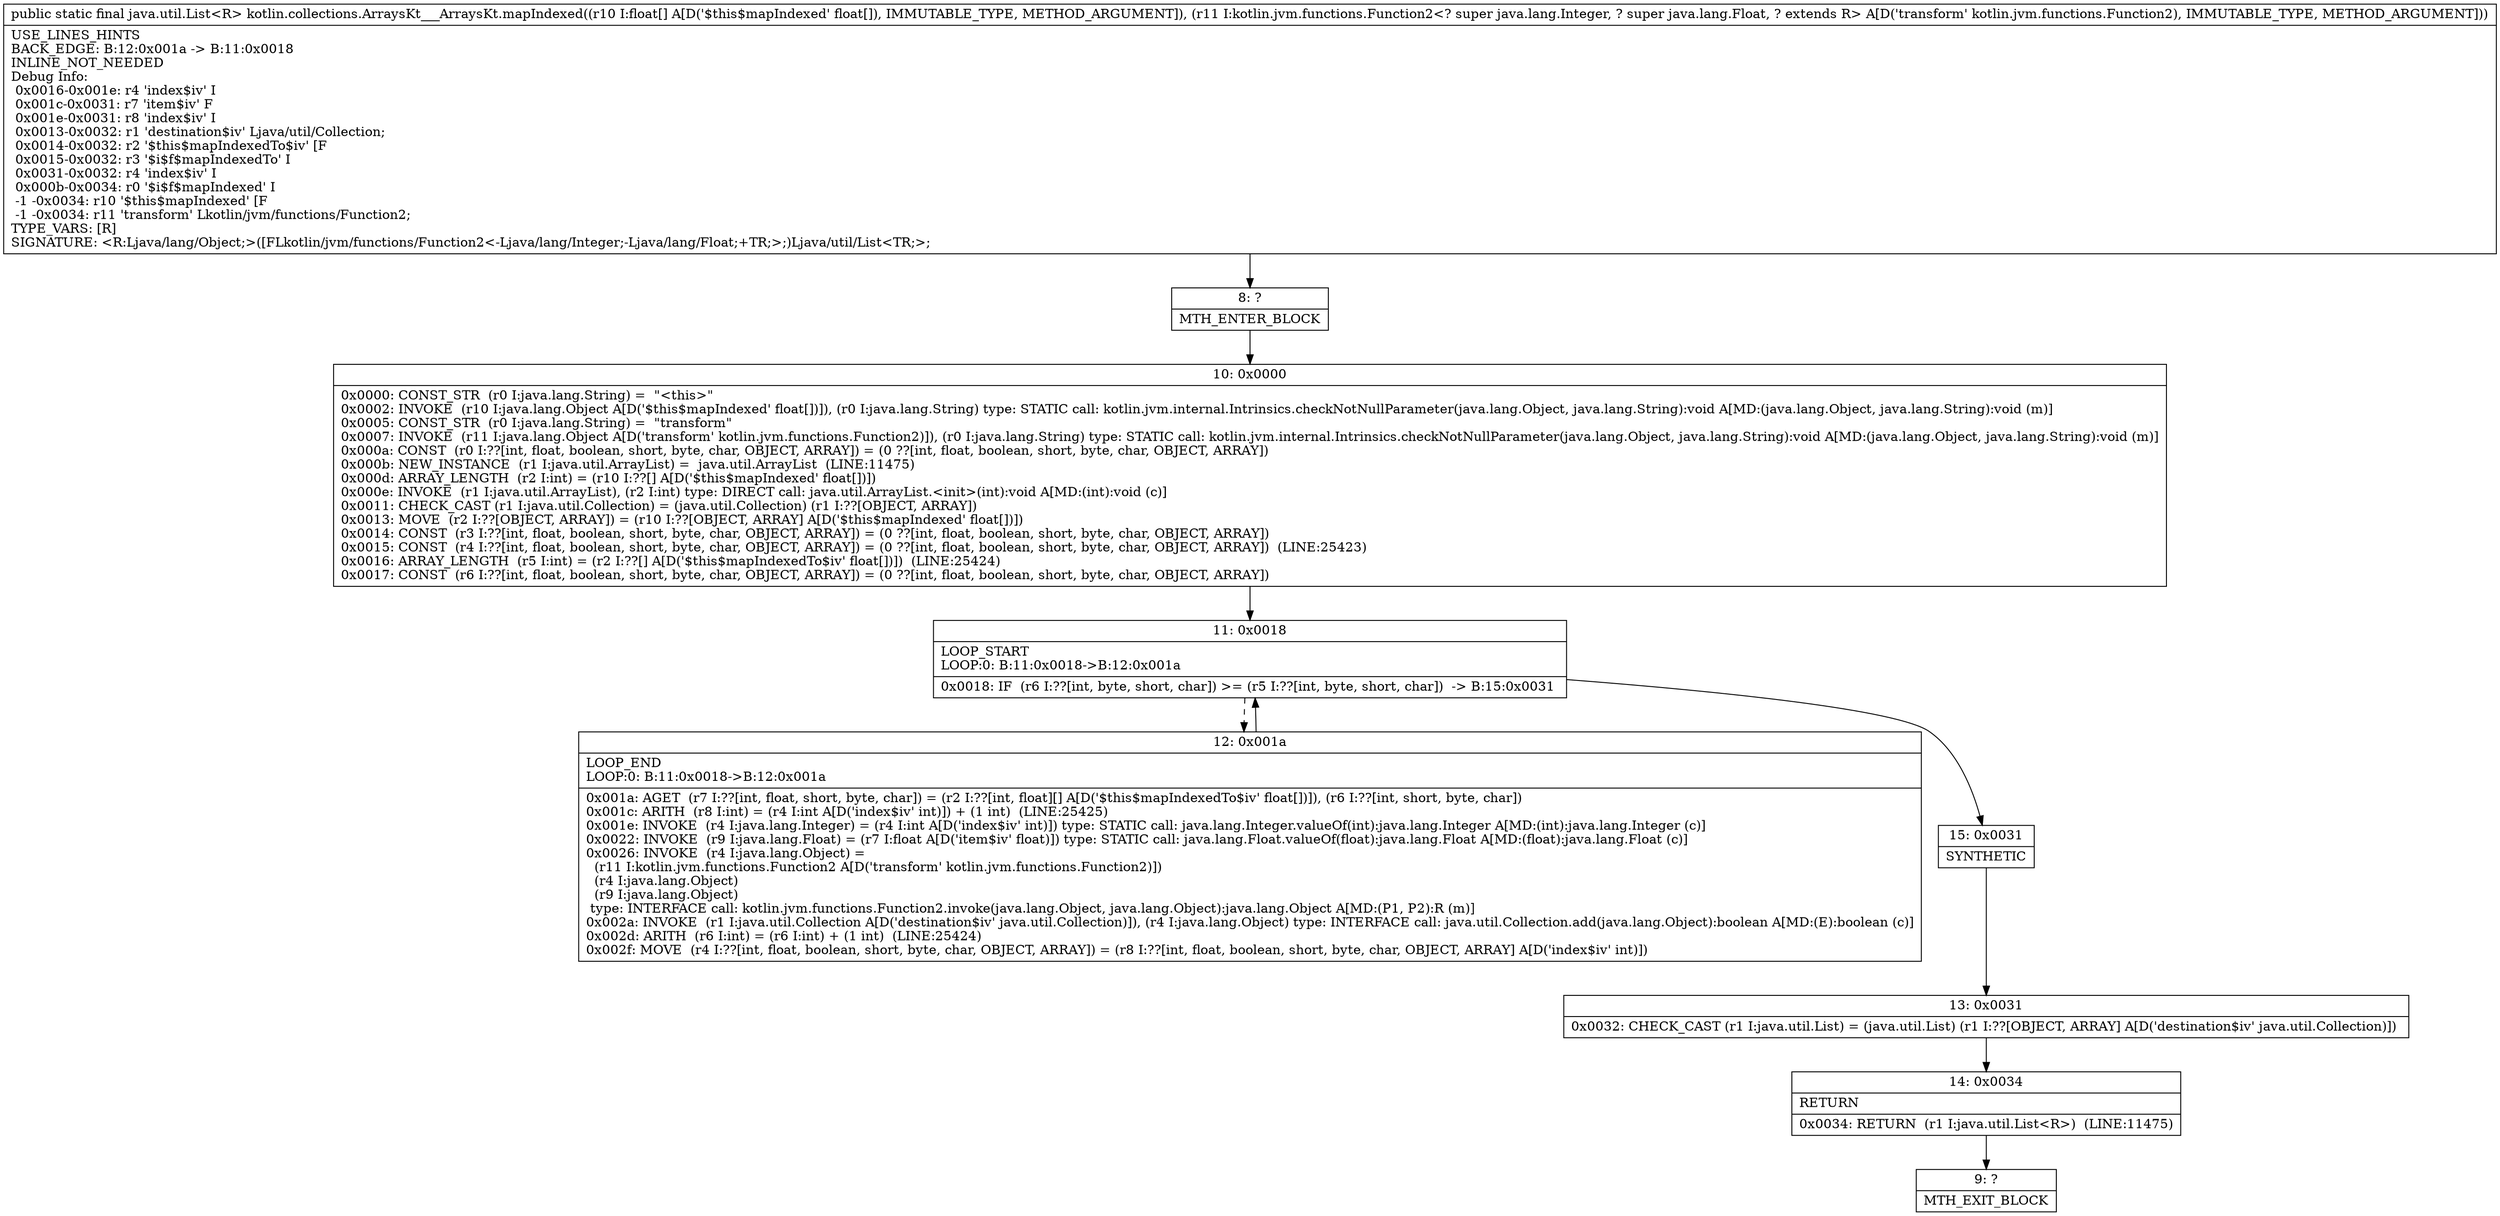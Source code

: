 digraph "CFG forkotlin.collections.ArraysKt___ArraysKt.mapIndexed([FLkotlin\/jvm\/functions\/Function2;)Ljava\/util\/List;" {
Node_8 [shape=record,label="{8\:\ ?|MTH_ENTER_BLOCK\l}"];
Node_10 [shape=record,label="{10\:\ 0x0000|0x0000: CONST_STR  (r0 I:java.lang.String) =  \"\<this\>\" \l0x0002: INVOKE  (r10 I:java.lang.Object A[D('$this$mapIndexed' float[])]), (r0 I:java.lang.String) type: STATIC call: kotlin.jvm.internal.Intrinsics.checkNotNullParameter(java.lang.Object, java.lang.String):void A[MD:(java.lang.Object, java.lang.String):void (m)]\l0x0005: CONST_STR  (r0 I:java.lang.String) =  \"transform\" \l0x0007: INVOKE  (r11 I:java.lang.Object A[D('transform' kotlin.jvm.functions.Function2)]), (r0 I:java.lang.String) type: STATIC call: kotlin.jvm.internal.Intrinsics.checkNotNullParameter(java.lang.Object, java.lang.String):void A[MD:(java.lang.Object, java.lang.String):void (m)]\l0x000a: CONST  (r0 I:??[int, float, boolean, short, byte, char, OBJECT, ARRAY]) = (0 ??[int, float, boolean, short, byte, char, OBJECT, ARRAY]) \l0x000b: NEW_INSTANCE  (r1 I:java.util.ArrayList) =  java.util.ArrayList  (LINE:11475)\l0x000d: ARRAY_LENGTH  (r2 I:int) = (r10 I:??[] A[D('$this$mapIndexed' float[])]) \l0x000e: INVOKE  (r1 I:java.util.ArrayList), (r2 I:int) type: DIRECT call: java.util.ArrayList.\<init\>(int):void A[MD:(int):void (c)]\l0x0011: CHECK_CAST (r1 I:java.util.Collection) = (java.util.Collection) (r1 I:??[OBJECT, ARRAY]) \l0x0013: MOVE  (r2 I:??[OBJECT, ARRAY]) = (r10 I:??[OBJECT, ARRAY] A[D('$this$mapIndexed' float[])]) \l0x0014: CONST  (r3 I:??[int, float, boolean, short, byte, char, OBJECT, ARRAY]) = (0 ??[int, float, boolean, short, byte, char, OBJECT, ARRAY]) \l0x0015: CONST  (r4 I:??[int, float, boolean, short, byte, char, OBJECT, ARRAY]) = (0 ??[int, float, boolean, short, byte, char, OBJECT, ARRAY])  (LINE:25423)\l0x0016: ARRAY_LENGTH  (r5 I:int) = (r2 I:??[] A[D('$this$mapIndexedTo$iv' float[])])  (LINE:25424)\l0x0017: CONST  (r6 I:??[int, float, boolean, short, byte, char, OBJECT, ARRAY]) = (0 ??[int, float, boolean, short, byte, char, OBJECT, ARRAY]) \l}"];
Node_11 [shape=record,label="{11\:\ 0x0018|LOOP_START\lLOOP:0: B:11:0x0018\-\>B:12:0x001a\l|0x0018: IF  (r6 I:??[int, byte, short, char]) \>= (r5 I:??[int, byte, short, char])  \-\> B:15:0x0031 \l}"];
Node_12 [shape=record,label="{12\:\ 0x001a|LOOP_END\lLOOP:0: B:11:0x0018\-\>B:12:0x001a\l|0x001a: AGET  (r7 I:??[int, float, short, byte, char]) = (r2 I:??[int, float][] A[D('$this$mapIndexedTo$iv' float[])]), (r6 I:??[int, short, byte, char]) \l0x001c: ARITH  (r8 I:int) = (r4 I:int A[D('index$iv' int)]) + (1 int)  (LINE:25425)\l0x001e: INVOKE  (r4 I:java.lang.Integer) = (r4 I:int A[D('index$iv' int)]) type: STATIC call: java.lang.Integer.valueOf(int):java.lang.Integer A[MD:(int):java.lang.Integer (c)]\l0x0022: INVOKE  (r9 I:java.lang.Float) = (r7 I:float A[D('item$iv' float)]) type: STATIC call: java.lang.Float.valueOf(float):java.lang.Float A[MD:(float):java.lang.Float (c)]\l0x0026: INVOKE  (r4 I:java.lang.Object) = \l  (r11 I:kotlin.jvm.functions.Function2 A[D('transform' kotlin.jvm.functions.Function2)])\l  (r4 I:java.lang.Object)\l  (r9 I:java.lang.Object)\l type: INTERFACE call: kotlin.jvm.functions.Function2.invoke(java.lang.Object, java.lang.Object):java.lang.Object A[MD:(P1, P2):R (m)]\l0x002a: INVOKE  (r1 I:java.util.Collection A[D('destination$iv' java.util.Collection)]), (r4 I:java.lang.Object) type: INTERFACE call: java.util.Collection.add(java.lang.Object):boolean A[MD:(E):boolean (c)]\l0x002d: ARITH  (r6 I:int) = (r6 I:int) + (1 int)  (LINE:25424)\l0x002f: MOVE  (r4 I:??[int, float, boolean, short, byte, char, OBJECT, ARRAY]) = (r8 I:??[int, float, boolean, short, byte, char, OBJECT, ARRAY] A[D('index$iv' int)]) \l}"];
Node_15 [shape=record,label="{15\:\ 0x0031|SYNTHETIC\l}"];
Node_13 [shape=record,label="{13\:\ 0x0031|0x0032: CHECK_CAST (r1 I:java.util.List) = (java.util.List) (r1 I:??[OBJECT, ARRAY] A[D('destination$iv' java.util.Collection)]) \l}"];
Node_14 [shape=record,label="{14\:\ 0x0034|RETURN\l|0x0034: RETURN  (r1 I:java.util.List\<R\>)  (LINE:11475)\l}"];
Node_9 [shape=record,label="{9\:\ ?|MTH_EXIT_BLOCK\l}"];
MethodNode[shape=record,label="{public static final java.util.List\<R\> kotlin.collections.ArraysKt___ArraysKt.mapIndexed((r10 I:float[] A[D('$this$mapIndexed' float[]), IMMUTABLE_TYPE, METHOD_ARGUMENT]), (r11 I:kotlin.jvm.functions.Function2\<? super java.lang.Integer, ? super java.lang.Float, ? extends R\> A[D('transform' kotlin.jvm.functions.Function2), IMMUTABLE_TYPE, METHOD_ARGUMENT]))  | USE_LINES_HINTS\lBACK_EDGE: B:12:0x001a \-\> B:11:0x0018\lINLINE_NOT_NEEDED\lDebug Info:\l  0x0016\-0x001e: r4 'index$iv' I\l  0x001c\-0x0031: r7 'item$iv' F\l  0x001e\-0x0031: r8 'index$iv' I\l  0x0013\-0x0032: r1 'destination$iv' Ljava\/util\/Collection;\l  0x0014\-0x0032: r2 '$this$mapIndexedTo$iv' [F\l  0x0015\-0x0032: r3 '$i$f$mapIndexedTo' I\l  0x0031\-0x0032: r4 'index$iv' I\l  0x000b\-0x0034: r0 '$i$f$mapIndexed' I\l  \-1 \-0x0034: r10 '$this$mapIndexed' [F\l  \-1 \-0x0034: r11 'transform' Lkotlin\/jvm\/functions\/Function2;\lTYPE_VARS: [R]\lSIGNATURE: \<R:Ljava\/lang\/Object;\>([FLkotlin\/jvm\/functions\/Function2\<\-Ljava\/lang\/Integer;\-Ljava\/lang\/Float;+TR;\>;)Ljava\/util\/List\<TR;\>;\l}"];
MethodNode -> Node_8;Node_8 -> Node_10;
Node_10 -> Node_11;
Node_11 -> Node_12[style=dashed];
Node_11 -> Node_15;
Node_12 -> Node_11;
Node_15 -> Node_13;
Node_13 -> Node_14;
Node_14 -> Node_9;
}

